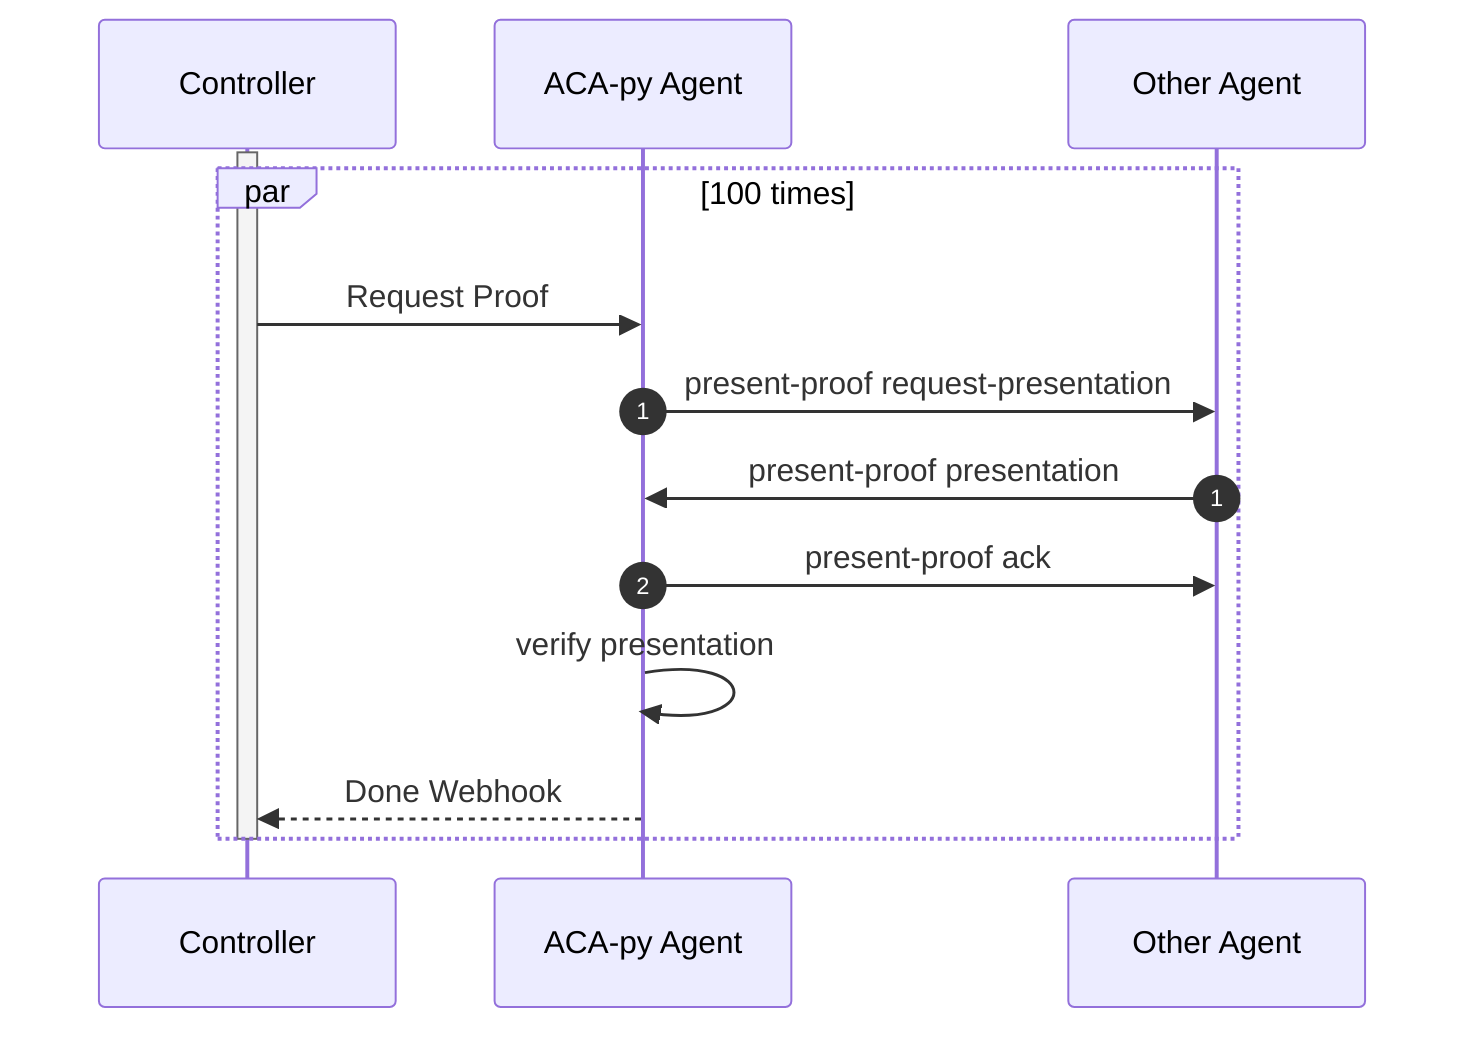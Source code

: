 sequenceDiagram
    participant controller as Controller
    participant alice as ACA-py Agent
    participant bob as Other Agent
%%    participant indy as Indy Node

    activate controller
    par 100 times
        controller->>alice: Request Proof
        autonumber 1
        alice->>bob: present-proof request-presentation
        autonumber 1
        bob->>alice: present-proof presentation
        alice->>bob: present-proof ack
        autonumber off

%%        opt material not cached
%%            alice->>indy: retrieve verification material
%%            indy-->>alice: 
%%        end

        alice->>alice: verify presentation
        

    alice-->>controller: Done Webhook
    end
    
    deactivate controller